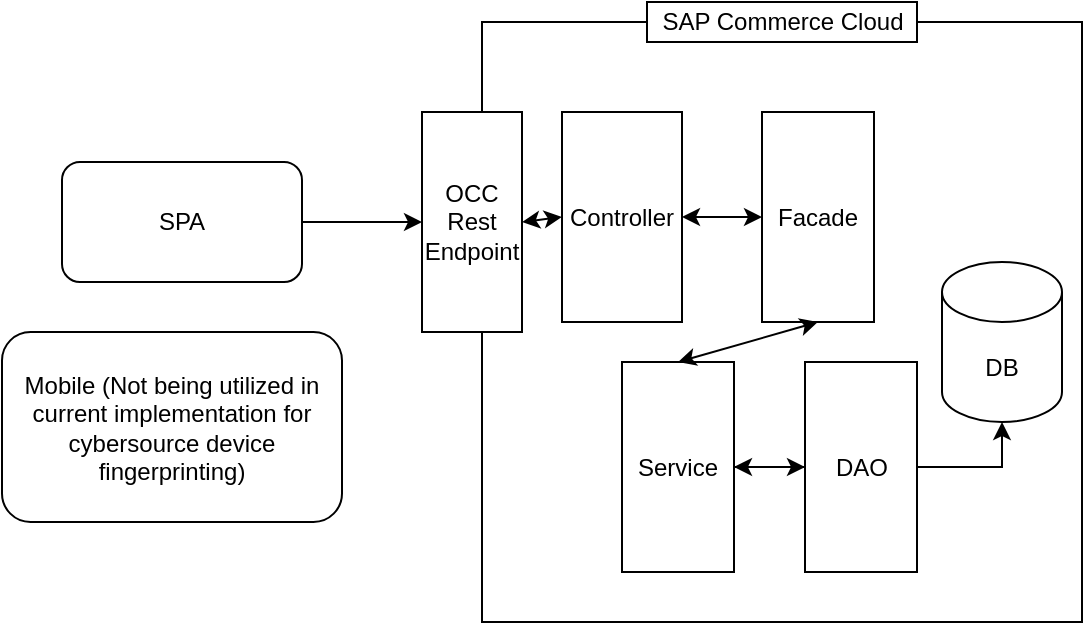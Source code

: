 <mxfile version="14.2.7" type="github">
  <diagram id="C5RBs43oDa-KdzZeNtuy" name="Page-1">
    <mxGraphModel dx="1665" dy="959" grid="1" gridSize="10" guides="1" tooltips="1" connect="1" arrows="1" fold="1" page="1" pageScale="1" pageWidth="827" pageHeight="1169" math="0" shadow="0">
      <root>
        <mxCell id="WIyWlLk6GJQsqaUBKTNV-0" />
        <mxCell id="WIyWlLk6GJQsqaUBKTNV-1" parent="WIyWlLk6GJQsqaUBKTNV-0" />
        <mxCell id="Gnpq8NItKPoNj1QM45Gr-0" value="SPA" style="rounded=1;whiteSpace=wrap;html=1;" vertex="1" parent="WIyWlLk6GJQsqaUBKTNV-1">
          <mxGeometry x="90" y="300" width="120" height="60" as="geometry" />
        </mxCell>
        <mxCell id="Gnpq8NItKPoNj1QM45Gr-1" value="" style="whiteSpace=wrap;html=1;aspect=fixed;" vertex="1" parent="WIyWlLk6GJQsqaUBKTNV-1">
          <mxGeometry x="300" y="230" width="300" height="300" as="geometry" />
        </mxCell>
        <mxCell id="Gnpq8NItKPoNj1QM45Gr-2" value="SAP Commerce Cloud" style="rounded=0;whiteSpace=wrap;html=1;" vertex="1" parent="WIyWlLk6GJQsqaUBKTNV-1">
          <mxGeometry x="382.5" y="220" width="135" height="20" as="geometry" />
        </mxCell>
        <mxCell id="Gnpq8NItKPoNj1QM45Gr-3" value="OCC&lt;br&gt;Rest Endpoint" style="rounded=0;whiteSpace=wrap;html=1;" vertex="1" parent="WIyWlLk6GJQsqaUBKTNV-1">
          <mxGeometry x="270" y="275" width="50" height="110" as="geometry" />
        </mxCell>
        <mxCell id="Gnpq8NItKPoNj1QM45Gr-4" value="DB" style="shape=cylinder3;whiteSpace=wrap;html=1;boundedLbl=1;backgroundOutline=1;size=15;" vertex="1" parent="WIyWlLk6GJQsqaUBKTNV-1">
          <mxGeometry x="530" y="350" width="60" height="80" as="geometry" />
        </mxCell>
        <mxCell id="Gnpq8NItKPoNj1QM45Gr-7" value="Facade" style="rounded=0;whiteSpace=wrap;html=1;" vertex="1" parent="WIyWlLk6GJQsqaUBKTNV-1">
          <mxGeometry x="440" y="275" width="56" height="105" as="geometry" />
        </mxCell>
        <mxCell id="Gnpq8NItKPoNj1QM45Gr-17" value="" style="edgeStyle=orthogonalEdgeStyle;rounded=0;orthogonalLoop=1;jettySize=auto;html=1;" edge="1" parent="WIyWlLk6GJQsqaUBKTNV-1" source="Gnpq8NItKPoNj1QM45Gr-8" target="Gnpq8NItKPoNj1QM45Gr-9">
          <mxGeometry relative="1" as="geometry" />
        </mxCell>
        <mxCell id="Gnpq8NItKPoNj1QM45Gr-8" value="Service" style="rounded=0;whiteSpace=wrap;html=1;" vertex="1" parent="WIyWlLk6GJQsqaUBKTNV-1">
          <mxGeometry x="370" y="400" width="56" height="105" as="geometry" />
        </mxCell>
        <mxCell id="Gnpq8NItKPoNj1QM45Gr-16" value="" style="edgeStyle=orthogonalEdgeStyle;rounded=0;orthogonalLoop=1;jettySize=auto;html=1;" edge="1" parent="WIyWlLk6GJQsqaUBKTNV-1" source="Gnpq8NItKPoNj1QM45Gr-9" target="Gnpq8NItKPoNj1QM45Gr-8">
          <mxGeometry relative="1" as="geometry" />
        </mxCell>
        <mxCell id="Gnpq8NItKPoNj1QM45Gr-21" value="" style="edgeStyle=orthogonalEdgeStyle;rounded=0;orthogonalLoop=1;jettySize=auto;html=1;entryX=0.5;entryY=1;entryDx=0;entryDy=0;entryPerimeter=0;" edge="1" parent="WIyWlLk6GJQsqaUBKTNV-1" source="Gnpq8NItKPoNj1QM45Gr-9" target="Gnpq8NItKPoNj1QM45Gr-4">
          <mxGeometry relative="1" as="geometry" />
        </mxCell>
        <mxCell id="Gnpq8NItKPoNj1QM45Gr-9" value="DAO" style="rounded=0;whiteSpace=wrap;html=1;" vertex="1" parent="WIyWlLk6GJQsqaUBKTNV-1">
          <mxGeometry x="461.5" y="400" width="56" height="105" as="geometry" />
        </mxCell>
        <mxCell id="Gnpq8NItKPoNj1QM45Gr-10" value="Mobile (Not being utilized in current implementation for cybersource device fingerprinting)" style="rounded=1;whiteSpace=wrap;html=1;" vertex="1" parent="WIyWlLk6GJQsqaUBKTNV-1">
          <mxGeometry x="60" y="385" width="170" height="95" as="geometry" />
        </mxCell>
        <mxCell id="Gnpq8NItKPoNj1QM45Gr-11" value="" style="endArrow=classic;html=1;exitX=1;exitY=0.5;exitDx=0;exitDy=0;entryX=0;entryY=0.5;entryDx=0;entryDy=0;" edge="1" parent="WIyWlLk6GJQsqaUBKTNV-1" source="Gnpq8NItKPoNj1QM45Gr-0" target="Gnpq8NItKPoNj1QM45Gr-3">
          <mxGeometry width="50" height="50" relative="1" as="geometry">
            <mxPoint x="390" y="460" as="sourcePoint" />
            <mxPoint x="440" y="410" as="targetPoint" />
          </mxGeometry>
        </mxCell>
        <mxCell id="Gnpq8NItKPoNj1QM45Gr-12" value="Controller" style="rounded=0;whiteSpace=wrap;html=1;" vertex="1" parent="WIyWlLk6GJQsqaUBKTNV-1">
          <mxGeometry x="340" y="275" width="60" height="105" as="geometry" />
        </mxCell>
        <mxCell id="Gnpq8NItKPoNj1QM45Gr-13" value="" style="endArrow=classic;startArrow=classic;html=1;exitX=1;exitY=0.5;exitDx=0;exitDy=0;entryX=0;entryY=0.5;entryDx=0;entryDy=0;" edge="1" parent="WIyWlLk6GJQsqaUBKTNV-1" source="Gnpq8NItKPoNj1QM45Gr-3" target="Gnpq8NItKPoNj1QM45Gr-12">
          <mxGeometry width="50" height="50" relative="1" as="geometry">
            <mxPoint x="390" y="480" as="sourcePoint" />
            <mxPoint x="440" y="430" as="targetPoint" />
          </mxGeometry>
        </mxCell>
        <mxCell id="Gnpq8NItKPoNj1QM45Gr-14" value="" style="endArrow=classic;startArrow=classic;html=1;entryX=0;entryY=0.5;entryDx=0;entryDy=0;exitX=1;exitY=0.5;exitDx=0;exitDy=0;" edge="1" parent="WIyWlLk6GJQsqaUBKTNV-1" source="Gnpq8NItKPoNj1QM45Gr-12" target="Gnpq8NItKPoNj1QM45Gr-7">
          <mxGeometry width="50" height="50" relative="1" as="geometry">
            <mxPoint x="430" y="328" as="sourcePoint" />
            <mxPoint x="374" y="339.5" as="targetPoint" />
          </mxGeometry>
        </mxCell>
        <mxCell id="Gnpq8NItKPoNj1QM45Gr-20" value="" style="endArrow=classic;startArrow=classic;html=1;entryX=0.5;entryY=1;entryDx=0;entryDy=0;exitX=0.5;exitY=0;exitDx=0;exitDy=0;" edge="1" parent="WIyWlLk6GJQsqaUBKTNV-1" source="Gnpq8NItKPoNj1QM45Gr-8" target="Gnpq8NItKPoNj1QM45Gr-7">
          <mxGeometry width="50" height="50" relative="1" as="geometry">
            <mxPoint x="390" y="480" as="sourcePoint" />
            <mxPoint x="440" y="430" as="targetPoint" />
          </mxGeometry>
        </mxCell>
      </root>
    </mxGraphModel>
  </diagram>
</mxfile>
